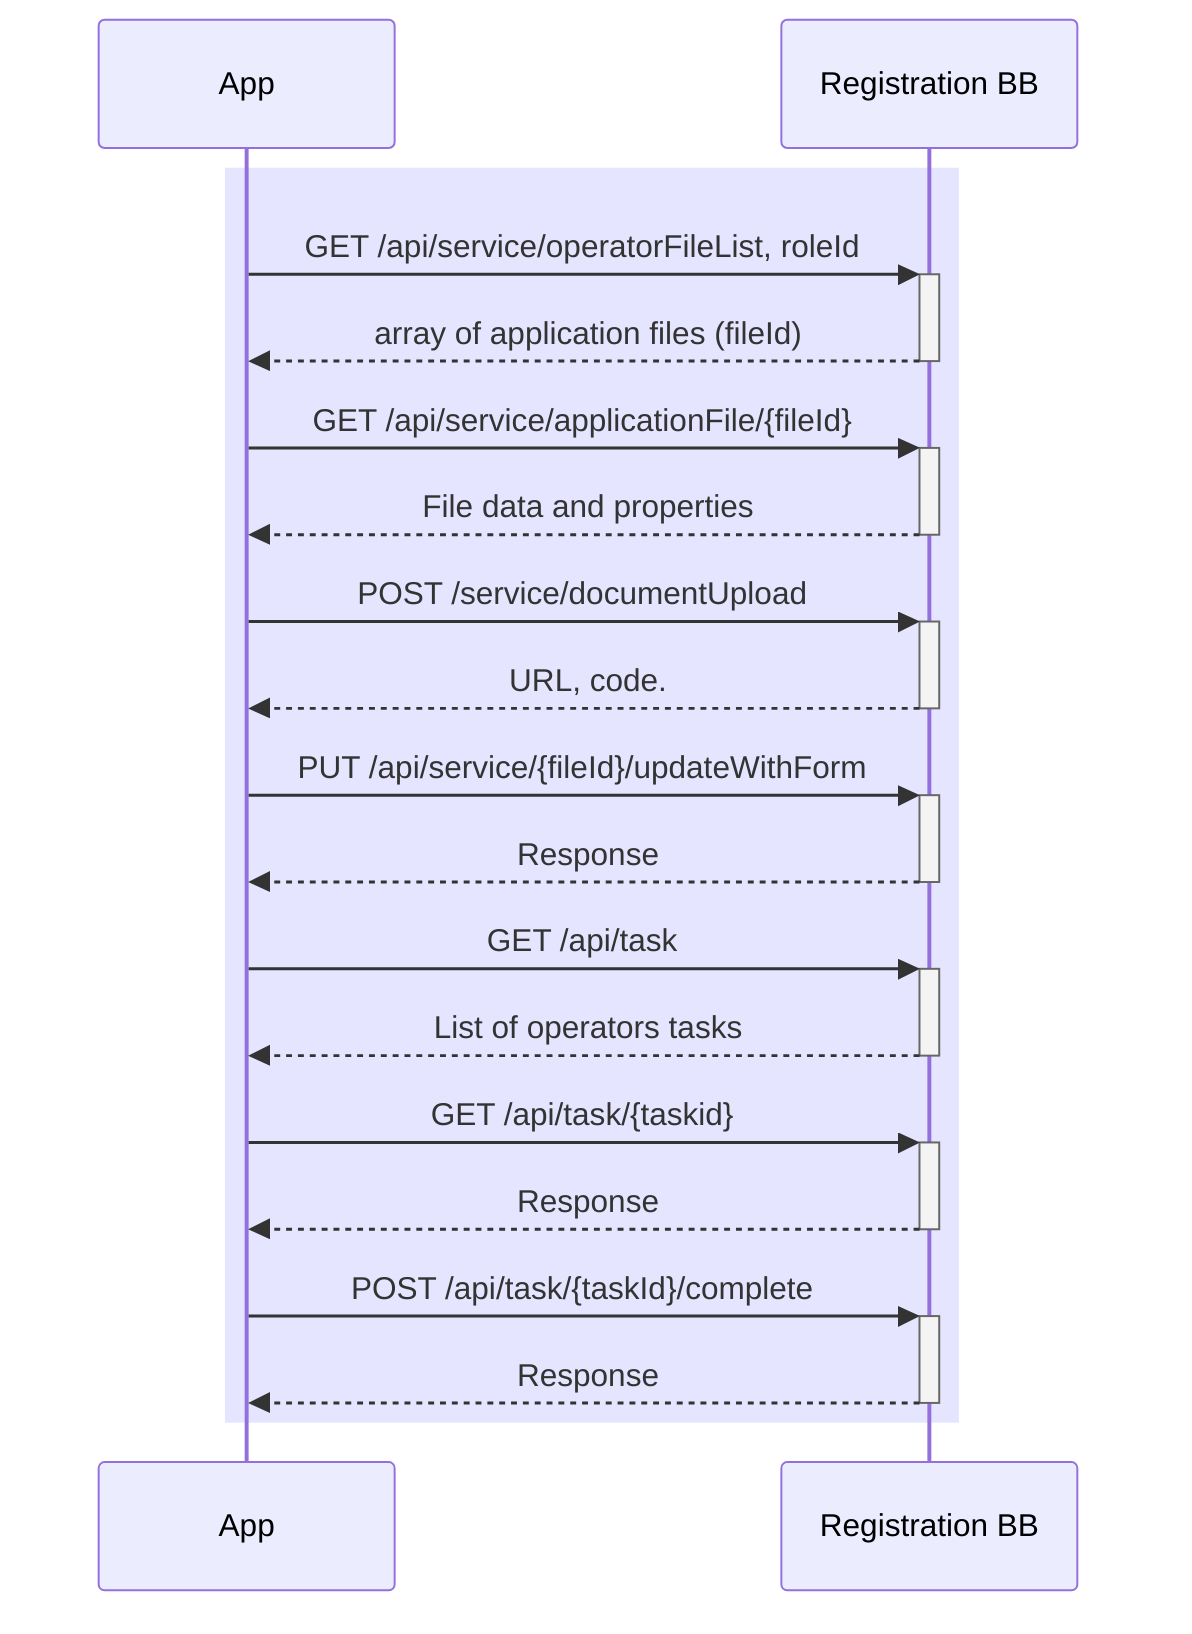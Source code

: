 sequenceDiagram
    rect rgba(0, 0, 255, .1)


    App->>+Registration BB: GET /api/service/operatorFileList, roleId
    Registration BB-->>-App: array of application files (fileId)
    
    App->>+Registration BB: GET /api/service/applicationFile/{fileId}
    Registration BB-->>-App: File data and properties

    
    App->>+Registration BB: POST /service/documentUpload
    Registration BB-->>-App:  URL, code. 


    App->>+Registration BB: PUT /api/service/{fileId}/updateWithForm
    Registration BB-->>-App: Response

    App->>+Registration BB: GET /api/task
    Registration BB-->>-App: List of operators tasks

    App->>+Registration BB: GET /api/task/{taskid}
    Registration BB-->>-App: Response


    App->>+Registration BB: POST /api/task/{taskId}/complete
    Registration BB-->>-App: Response

    
    end